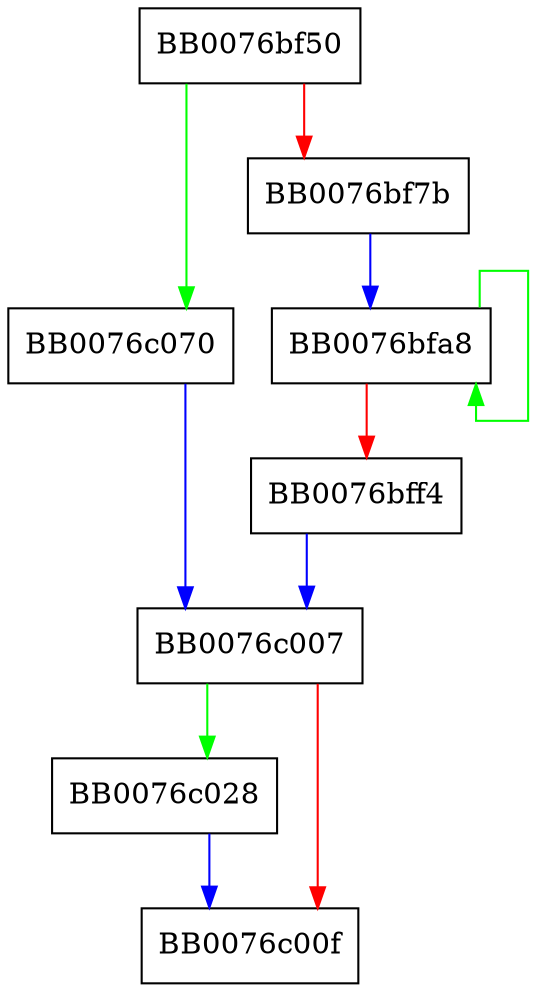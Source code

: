 digraph des_ofb_cipher {
  node [shape="box"];
  graph [splines=ortho];
  BB0076bf50 -> BB0076c070 [color="green"];
  BB0076bf50 -> BB0076bf7b [color="red"];
  BB0076bf7b -> BB0076bfa8 [color="blue"];
  BB0076bfa8 -> BB0076bfa8 [color="green"];
  BB0076bfa8 -> BB0076bff4 [color="red"];
  BB0076bff4 -> BB0076c007 [color="blue"];
  BB0076c007 -> BB0076c028 [color="green"];
  BB0076c007 -> BB0076c00f [color="red"];
  BB0076c028 -> BB0076c00f [color="blue"];
  BB0076c070 -> BB0076c007 [color="blue"];
}